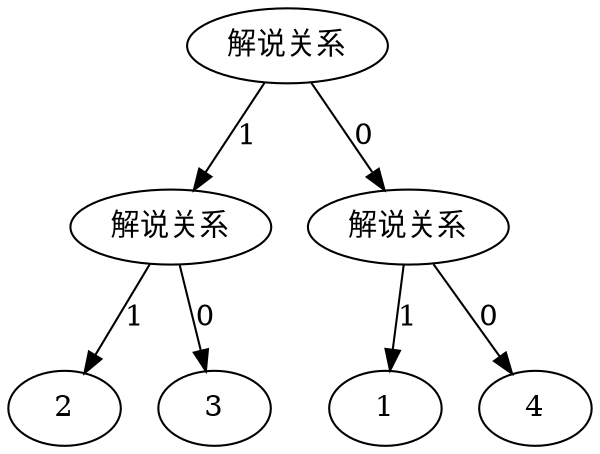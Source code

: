 digraph G {
	0 [label="解说关系"]
	7 [label="解说关系"]
	0 -> 7 [label=1]
	8 [label=2]
	7 -> 8 [label=1]
	9 [label=3]
	7 -> 9 [label=0]
	10 [label="解说关系"]
	0 -> 10 [label=0]
	11 [label=1]
	10 -> 11 [label=1]
	12 [label=4]
	10 -> 12 [label=0]
}
